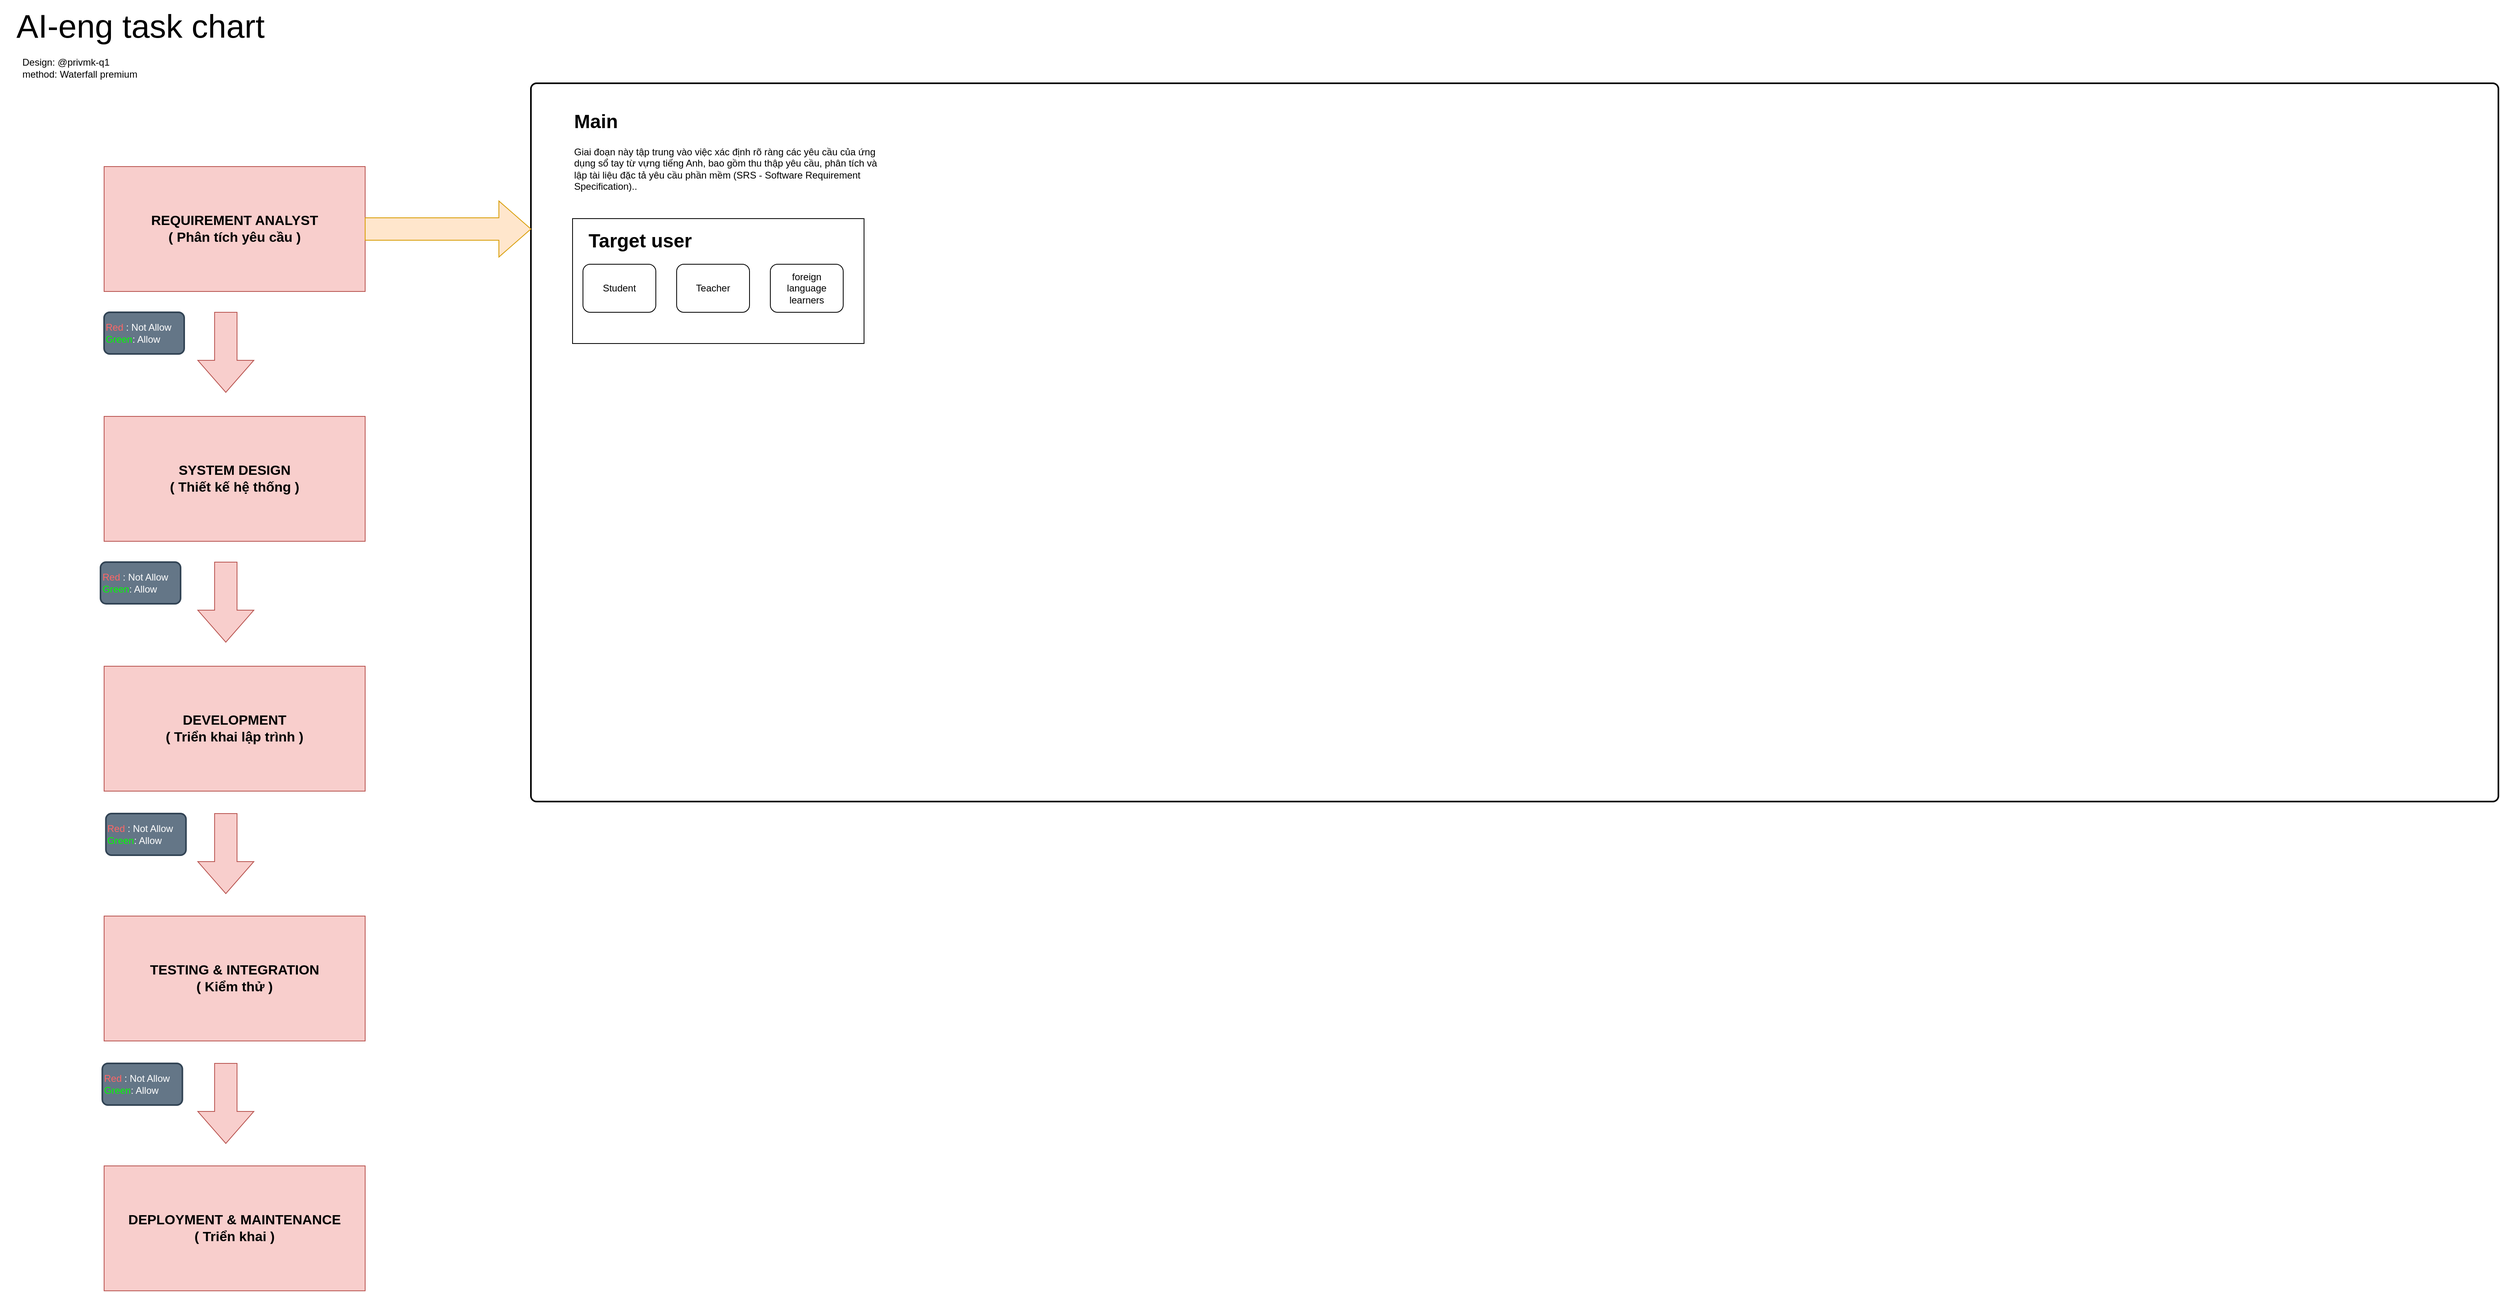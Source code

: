 <mxfile version="26.0.10">
  <diagram name="Trang-1" id="QdVctuVh_ac5PN6VSOF_">
    <mxGraphModel dx="1687" dy="908" grid="1" gridSize="13" guides="1" tooltips="1" connect="1" arrows="1" fold="1" page="1" pageScale="1" pageWidth="1654" pageHeight="2336" math="0" shadow="0">
      <root>
        <mxCell id="0" />
        <mxCell id="1" parent="0" />
        <mxCell id="BH_a3vEXOQqy0Yr79a7O-3" value="AI-eng task chart" style="text;html=1;align=center;verticalAlign=middle;whiteSpace=wrap;rounded=0;fontStyle=0;fontSize=41;fontFamily=Helvetica;" vertex="1" parent="1">
          <mxGeometry x="26" y="52" width="351" height="65" as="geometry" />
        </mxCell>
        <mxCell id="BH_a3vEXOQqy0Yr79a7O-4" value="Design: @privmk-q1&lt;div&gt;method: Waterfall premium&amp;nbsp;&lt;/div&gt;" style="text;html=1;align=left;verticalAlign=middle;whiteSpace=wrap;rounded=0;" vertex="1" parent="1">
          <mxGeometry x="52" y="117" width="325" height="39" as="geometry" />
        </mxCell>
        <mxCell id="BH_a3vEXOQqy0Yr79a7O-6" value="REQUIREMENT ANALYST&lt;div&gt;( Phân tích yêu cầu )&lt;/div&gt;" style="rounded=0;whiteSpace=wrap;html=1;fontStyle=1;fontSize=17;fillColor=#f8cecc;strokeColor=#b85450;" vertex="1" parent="1">
          <mxGeometry x="156" y="260" width="326" height="156" as="geometry" />
        </mxCell>
        <mxCell id="BH_a3vEXOQqy0Yr79a7O-7" value="SYSTEM DESIGN&lt;div&gt;( Thiết kế hệ thống )&lt;/div&gt;" style="rounded=0;whiteSpace=wrap;html=1;fontStyle=1;fontSize=17;fillColor=#f8cecc;strokeColor=#b85450;" vertex="1" parent="1">
          <mxGeometry x="156" y="572" width="326" height="156" as="geometry" />
        </mxCell>
        <mxCell id="BH_a3vEXOQqy0Yr79a7O-8" value="DEVELOPMENT&lt;br&gt;&lt;div&gt;( Triển khai lập trình )&lt;/div&gt;" style="rounded=0;whiteSpace=wrap;html=1;fontStyle=1;fontSize=17;fillColor=#f8cecc;strokeColor=#b85450;" vertex="1" parent="1">
          <mxGeometry x="156" y="884" width="326" height="156" as="geometry" />
        </mxCell>
        <mxCell id="BH_a3vEXOQqy0Yr79a7O-9" value="TESTING &amp;amp; INTEGRATION&lt;div&gt;( Kiểm thử )&lt;/div&gt;" style="rounded=0;whiteSpace=wrap;html=1;fontStyle=1;fontSize=17;fillColor=#f8cecc;strokeColor=#b85450;" vertex="1" parent="1">
          <mxGeometry x="156" y="1196" width="326" height="156" as="geometry" />
        </mxCell>
        <mxCell id="BH_a3vEXOQqy0Yr79a7O-10" value="DEPLOYMENT &amp;amp; MAINTENANCE&lt;br&gt;&lt;div&gt;( Triển khai )&lt;/div&gt;" style="rounded=0;whiteSpace=wrap;html=1;fontStyle=1;fontSize=17;fillColor=#f8cecc;strokeColor=#b85450;" vertex="1" parent="1">
          <mxGeometry x="156" y="1508" width="326" height="156" as="geometry" />
        </mxCell>
        <mxCell id="BH_a3vEXOQqy0Yr79a7O-14" value="" style="html=1;shadow=0;dashed=0;align=center;verticalAlign=middle;shape=mxgraph.arrows2.arrow;dy=0.6;dx=40;direction=south;notch=0;fillColor=#f8cecc;strokeColor=#b85450;" vertex="1" parent="1">
          <mxGeometry x="273" y="442" width="70" height="100" as="geometry" />
        </mxCell>
        <mxCell id="BH_a3vEXOQqy0Yr79a7O-15" value="" style="html=1;shadow=0;dashed=0;align=center;verticalAlign=middle;shape=mxgraph.arrows2.arrow;dy=0.6;dx=40;direction=south;notch=0;fillColor=#f8cecc;strokeColor=#b85450;" vertex="1" parent="1">
          <mxGeometry x="273" y="754" width="70" height="100" as="geometry" />
        </mxCell>
        <mxCell id="BH_a3vEXOQqy0Yr79a7O-16" value="" style="html=1;shadow=0;dashed=0;align=center;verticalAlign=middle;shape=mxgraph.arrows2.arrow;dy=0.6;dx=40;direction=south;notch=0;fillColor=#f8cecc;strokeColor=#b85450;" vertex="1" parent="1">
          <mxGeometry x="273" y="1068" width="70" height="100" as="geometry" />
        </mxCell>
        <mxCell id="BH_a3vEXOQqy0Yr79a7O-17" value="" style="html=1;shadow=0;dashed=0;align=center;verticalAlign=middle;shape=mxgraph.arrows2.arrow;dy=0.6;dx=40;direction=south;notch=0;fillColor=#f8cecc;strokeColor=#b85450;" vertex="1" parent="1">
          <mxGeometry x="273" y="1380" width="70" height="100" as="geometry" />
        </mxCell>
        <mxCell id="BH_a3vEXOQqy0Yr79a7O-18" value="&lt;font style=&quot;color: rgb(255, 102, 102);&quot;&gt;Red &lt;/font&gt;: Not Allow&lt;div&gt;&lt;font style=&quot;color: rgb(0, 255, 0);&quot;&gt;Green&lt;/font&gt;: Allow&lt;/div&gt;" style="rounded=1;whiteSpace=wrap;html=1;absoluteArcSize=1;arcSize=14;strokeWidth=2;align=left;fillColor=#647687;strokeColor=#314354;fontColor=#ffffff;" vertex="1" parent="1">
          <mxGeometry x="156" y="442" width="100" height="52" as="geometry" />
        </mxCell>
        <mxCell id="BH_a3vEXOQqy0Yr79a7O-20" value="&lt;font style=&quot;color: rgb(255, 102, 102);&quot;&gt;Red &lt;/font&gt;: Not Allow&lt;div&gt;&lt;font style=&quot;color: rgb(0, 255, 0);&quot;&gt;Green&lt;/font&gt;: Allow&lt;/div&gt;" style="rounded=1;whiteSpace=wrap;html=1;absoluteArcSize=1;arcSize=14;strokeWidth=2;align=left;fillColor=#647687;strokeColor=#314354;fontColor=#ffffff;" vertex="1" parent="1">
          <mxGeometry x="151.5" y="754" width="100" height="52" as="geometry" />
        </mxCell>
        <mxCell id="BH_a3vEXOQqy0Yr79a7O-21" value="&lt;font style=&quot;color: rgb(255, 102, 102);&quot;&gt;Red &lt;/font&gt;: Not Allow&lt;div&gt;&lt;font style=&quot;color: rgb(0, 255, 0);&quot;&gt;Green&lt;/font&gt;: Allow&lt;/div&gt;" style="rounded=1;whiteSpace=wrap;html=1;absoluteArcSize=1;arcSize=14;strokeWidth=2;align=left;fillColor=#647687;strokeColor=#314354;fontColor=#ffffff;" vertex="1" parent="1">
          <mxGeometry x="158.25" y="1068" width="100" height="52" as="geometry" />
        </mxCell>
        <mxCell id="BH_a3vEXOQqy0Yr79a7O-22" value="&lt;font style=&quot;color: rgb(255, 102, 102);&quot;&gt;Red &lt;/font&gt;: Not Allow&lt;div&gt;&lt;font style=&quot;color: rgb(0, 255, 0);&quot;&gt;Green&lt;/font&gt;: Allow&lt;/div&gt;" style="rounded=1;whiteSpace=wrap;html=1;absoluteArcSize=1;arcSize=14;strokeWidth=2;align=left;fillColor=#647687;strokeColor=#314354;fontColor=#ffffff;" vertex="1" parent="1">
          <mxGeometry x="153.75" y="1380" width="100" height="52" as="geometry" />
        </mxCell>
        <mxCell id="BH_a3vEXOQqy0Yr79a7O-24" value="" style="rounded=1;whiteSpace=wrap;html=1;absoluteArcSize=1;arcSize=14;strokeWidth=2;" vertex="1" parent="1">
          <mxGeometry x="689" y="156" width="2457" height="897" as="geometry" />
        </mxCell>
        <mxCell id="BH_a3vEXOQqy0Yr79a7O-27" value="" style="html=1;shadow=0;dashed=0;align=center;verticalAlign=middle;shape=mxgraph.arrows2.arrow;dy=0.6;dx=40;notch=0;fillColor=#ffe6cc;strokeColor=#d79b00;" vertex="1" parent="1">
          <mxGeometry x="482" y="303" width="207" height="70" as="geometry" />
        </mxCell>
        <mxCell id="BH_a3vEXOQqy0Yr79a7O-28" value="&lt;h1 style=&quot;margin-top: 0px;&quot;&gt;Main&lt;/h1&gt;&lt;p&gt;&lt;span style=&quot;background-color: transparent; color: light-dark(rgb(0, 0, 0), rgb(255, 255, 255));&quot;&gt;Giai đoạn này tập trung vào việc xác định rõ ràng các yêu cầu của ứng dụng sổ tay từ vựng tiếng Anh, bao gồm thu thập yêu cầu, phân tích và lập tài liệu đặc tả yêu cầu phần mềm (SRS - Software Requirement Specification).&lt;/span&gt;.&lt;/p&gt;" style="text;html=1;whiteSpace=wrap;overflow=hidden;rounded=0;" vertex="1" parent="1">
          <mxGeometry x="741" y="183" width="390" height="120" as="geometry" />
        </mxCell>
        <mxCell id="BH_a3vEXOQqy0Yr79a7O-34" value="" style="rounded=0;whiteSpace=wrap;html=1;" vertex="1" parent="1">
          <mxGeometry x="741" y="325" width="364" height="156" as="geometry" />
        </mxCell>
        <mxCell id="BH_a3vEXOQqy0Yr79a7O-35" value="&lt;span style=&quot;font-size: 24px;&quot;&gt;&lt;b&gt;Target user&lt;/b&gt;&lt;/span&gt;" style="text;html=1;align=center;verticalAlign=middle;whiteSpace=wrap;rounded=0;" vertex="1" parent="1">
          <mxGeometry x="754" y="338" width="143" height="30" as="geometry" />
        </mxCell>
        <mxCell id="BH_a3vEXOQqy0Yr79a7O-36" value="Student" style="rounded=1;whiteSpace=wrap;html=1;" vertex="1" parent="1">
          <mxGeometry x="754" y="382" width="91" height="60" as="geometry" />
        </mxCell>
        <mxCell id="BH_a3vEXOQqy0Yr79a7O-37" value="Teacher" style="rounded=1;whiteSpace=wrap;html=1;" vertex="1" parent="1">
          <mxGeometry x="871" y="382" width="91" height="60" as="geometry" />
        </mxCell>
        <mxCell id="BH_a3vEXOQqy0Yr79a7O-38" value="foreign language learners" style="rounded=1;whiteSpace=wrap;html=1;" vertex="1" parent="1">
          <mxGeometry x="988" y="382" width="91" height="60" as="geometry" />
        </mxCell>
      </root>
    </mxGraphModel>
  </diagram>
</mxfile>
